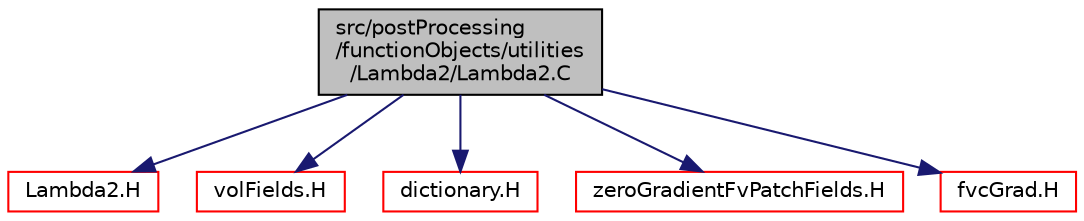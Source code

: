 digraph "src/postProcessing/functionObjects/utilities/Lambda2/Lambda2.C"
{
  bgcolor="transparent";
  edge [fontname="Helvetica",fontsize="10",labelfontname="Helvetica",labelfontsize="10"];
  node [fontname="Helvetica",fontsize="10",shape=record];
  Node1 [label="src/postProcessing\l/functionObjects/utilities\l/Lambda2/Lambda2.C",height=0.2,width=0.4,color="black", fillcolor="grey75", style="filled", fontcolor="black"];
  Node1 -> Node2 [color="midnightblue",fontsize="10",style="solid",fontname="Helvetica"];
  Node2 [label="Lambda2.H",height=0.2,width=0.4,color="red",URL="$a09354.html"];
  Node1 -> Node3 [color="midnightblue",fontsize="10",style="solid",fontname="Helvetica"];
  Node3 [label="volFields.H",height=0.2,width=0.4,color="red",URL="$a05609.html"];
  Node1 -> Node4 [color="midnightblue",fontsize="10",style="solid",fontname="Helvetica"];
  Node4 [label="dictionary.H",height=0.2,width=0.4,color="red",URL="$a07684.html"];
  Node1 -> Node5 [color="midnightblue",fontsize="10",style="solid",fontname="Helvetica"];
  Node5 [label="zeroGradientFvPatchFields.H",height=0.2,width=0.4,color="red",URL="$a05201.html"];
  Node1 -> Node6 [color="midnightblue",fontsize="10",style="solid",fontname="Helvetica"];
  Node6 [label="fvcGrad.H",height=0.2,width=0.4,color="red",URL="$a05686.html",tooltip="Calculate the gradient of the given field. "];
}
